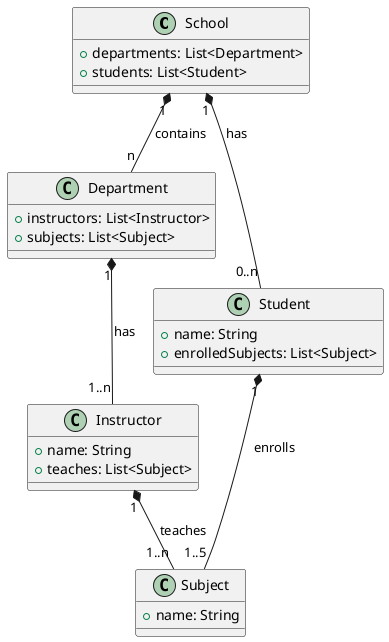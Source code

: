 @startuml

class School {
    +departments: List<Department>
    +students: List<Student>
}

class Department {
    +instructors: List<Instructor>
    +subjects: List<Subject>
}

class Instructor {
    +name: String
    +teaches: List<Subject>
}

class Subject {
    +name: String
}

class Student {
    +name: String
    +enrolledSubjects: List<Subject>
}

School "1" *-- "n" Department : contains
Department "1" *-- "1..n" Instructor : has
Instructor "1" *-- "1..n" Subject : teaches
School "1" *-- "0..n" Student : has
Student "1" *-- "1..5" Subject : enrolls

@enduml
